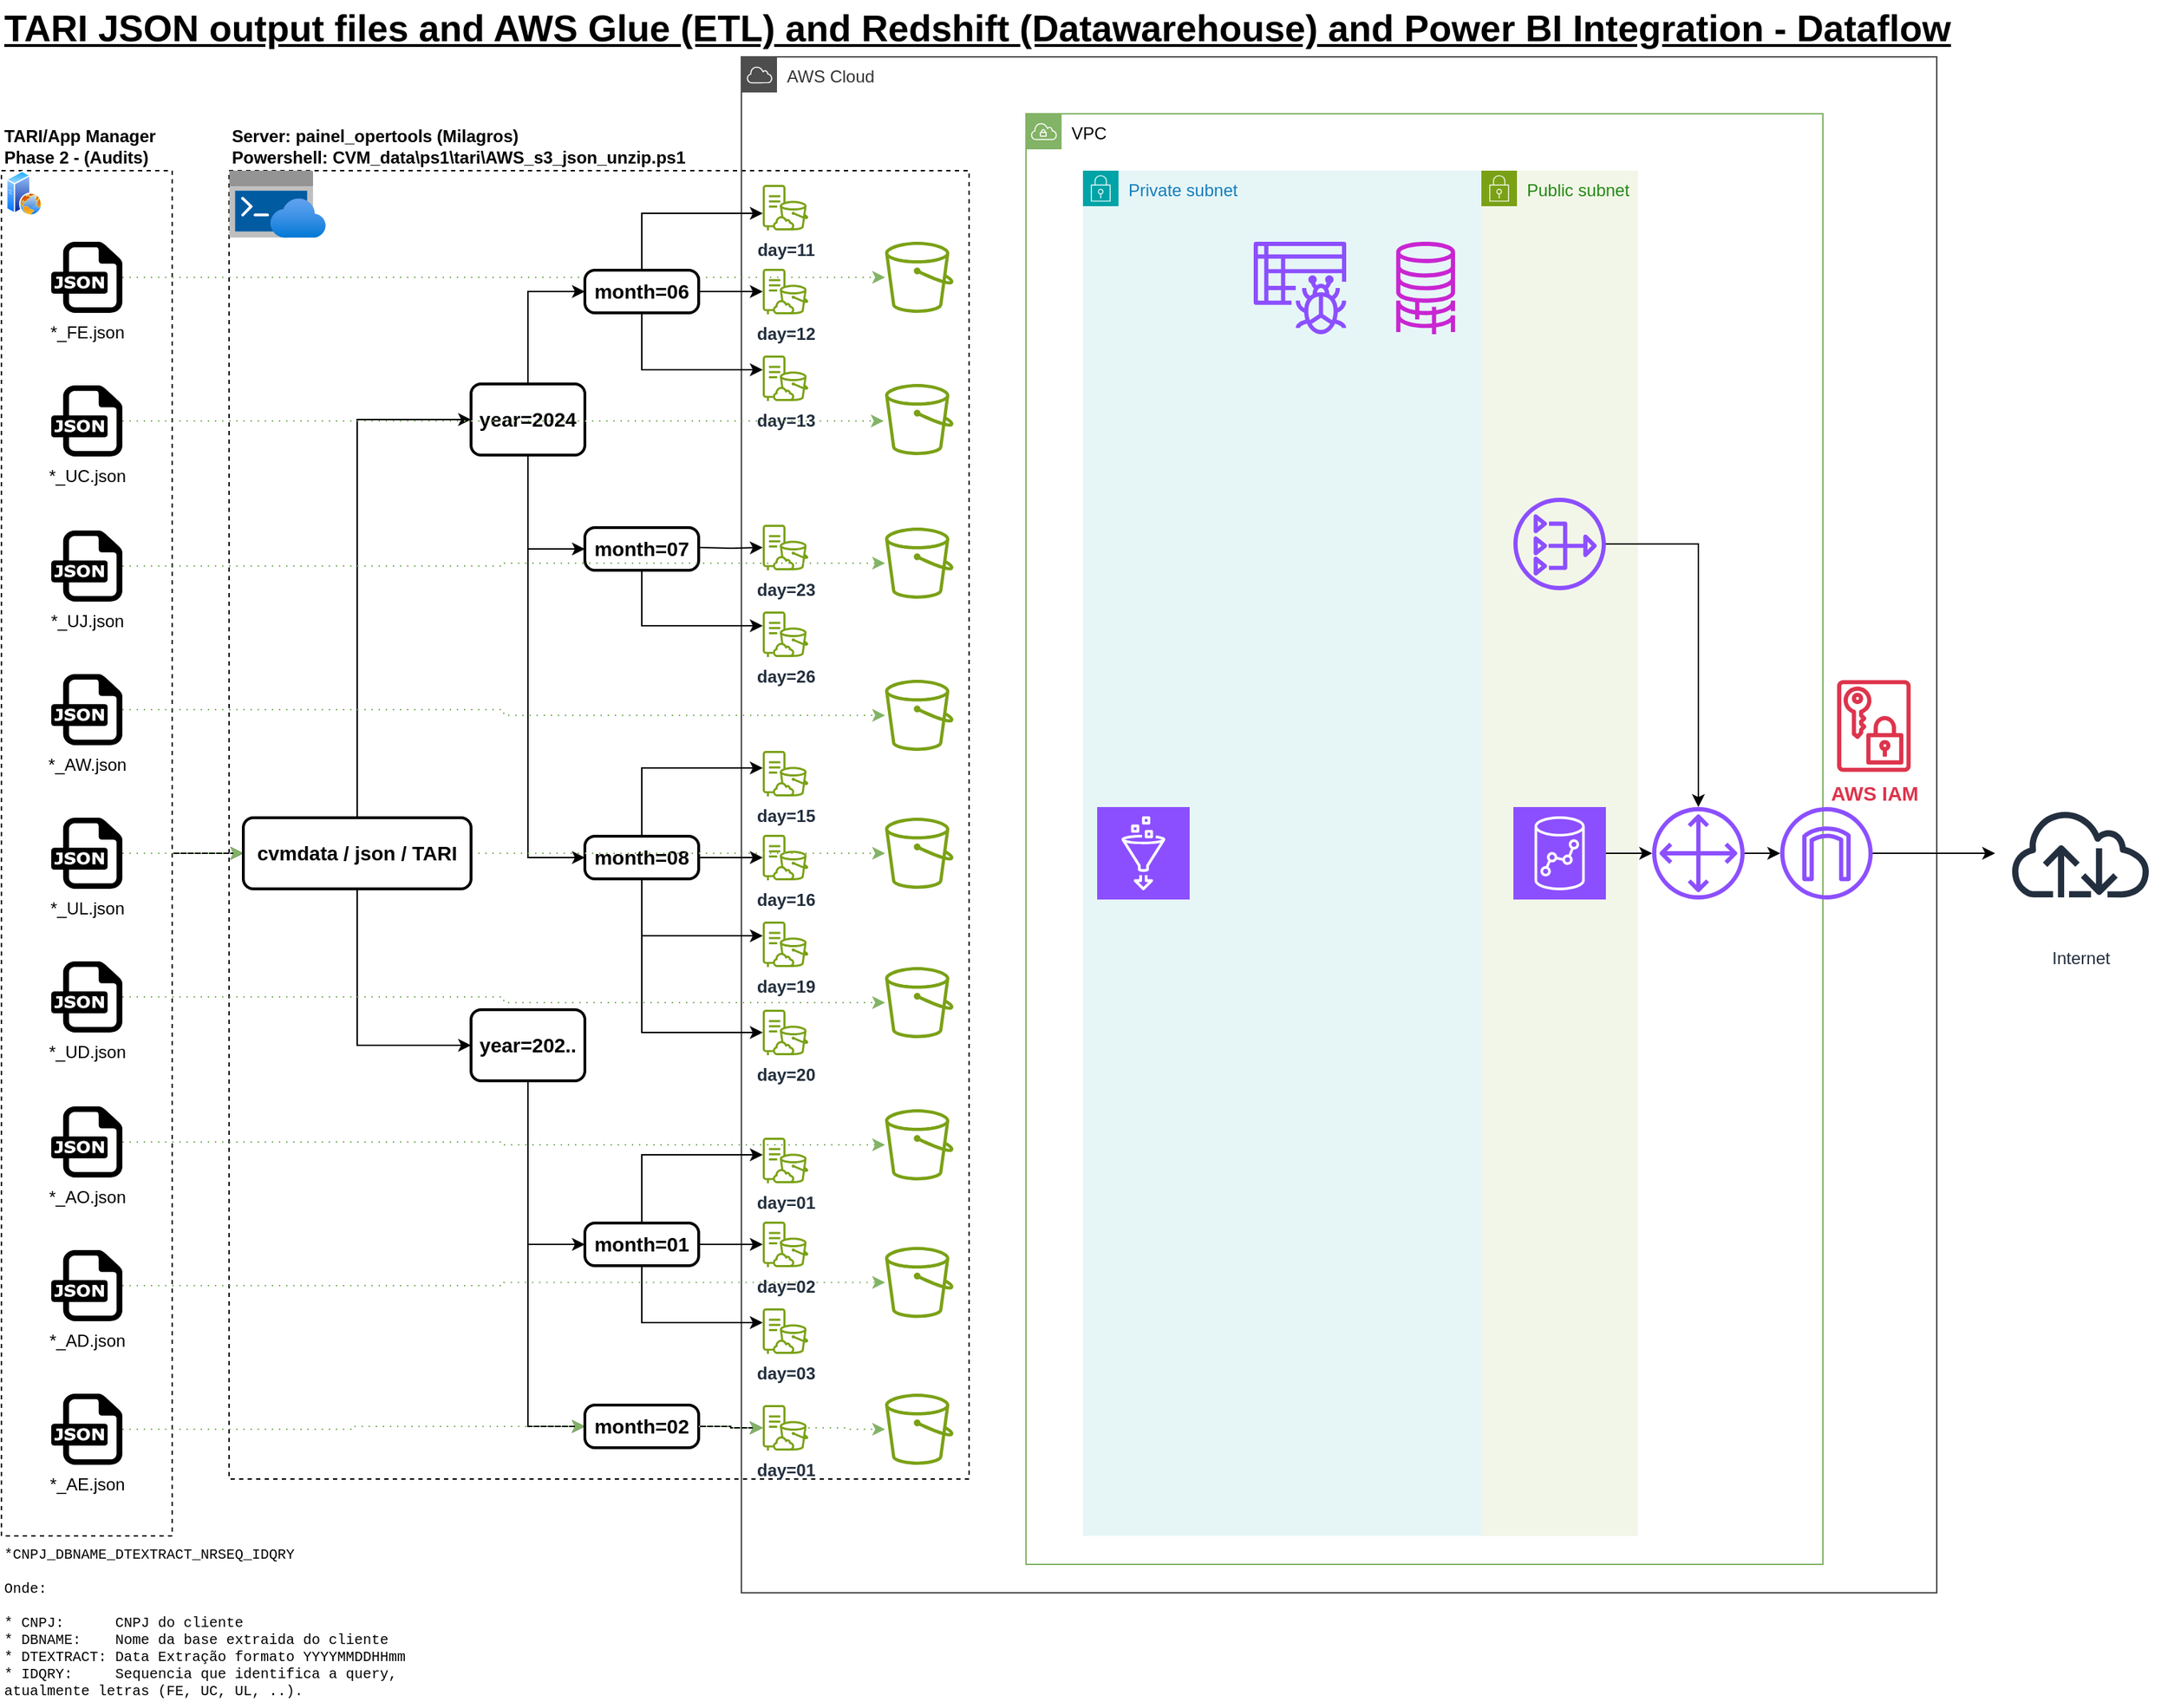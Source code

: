 <mxfile version="24.7.7">
  <diagram name="Página-1" id="c6UU8xq08x8CxFMYKwdJ">
    <mxGraphModel dx="755" dy="411" grid="1" gridSize="10" guides="1" tooltips="1" connect="1" arrows="1" fold="1" page="1" pageScale="0.75" pageWidth="827" pageHeight="1169" background="none" math="0" shadow="0">
      <root>
        <mxCell id="0" />
        <mxCell id="CtPyU6aLkwgzy3mVIZhx-16" value="powershell" parent="0" />
        <mxCell id="CtPyU6aLkwgzy3mVIZhx-18" value="&lt;b&gt;Server:&amp;nbsp;painel_opertools (Milagros)&lt;/b&gt;&lt;div&gt;&lt;b&gt;Powershell:&amp;nbsp;CVM_data\ps1\tari\AWS_s3_json_unzip.ps1&lt;/b&gt;&lt;/div&gt;" style="whiteSpace=wrap;html=1;dashed=1;labelPosition=center;verticalLabelPosition=top;align=left;verticalAlign=bottom;" vertex="1" parent="CtPyU6aLkwgzy3mVIZhx-16">
          <mxGeometry x="200" y="120" width="520" height="920" as="geometry" />
        </mxCell>
        <mxCell id="CtPyU6aLkwgzy3mVIZhx-17" value="" style="image;aspect=fixed;html=1;points=[];align=center;fontSize=12;image=img/lib/azure2/other/Azure_Cloud_Shell.svg;" vertex="1" parent="CtPyU6aLkwgzy3mVIZhx-16">
          <mxGeometry x="200" y="120" width="68" height="47.2" as="geometry" />
        </mxCell>
        <mxCell id="CtPyU6aLkwgzy3mVIZhx-19" value="tari" parent="0" />
        <mxCell id="CtPyU6aLkwgzy3mVIZhx-22" value="" style="group;align=left;" vertex="1" connectable="0" parent="CtPyU6aLkwgzy3mVIZhx-19">
          <mxGeometry x="40" y="120" width="120" height="960" as="geometry" />
        </mxCell>
        <mxCell id="CtPyU6aLkwgzy3mVIZhx-20" value="&lt;b&gt;TARI/App Manager &lt;span style=&quot;background-color: initial;&quot;&gt;Phase 2 - (Audits)&lt;/span&gt;&lt;/b&gt;" style="whiteSpace=wrap;html=1;dashed=1;labelPosition=center;verticalLabelPosition=top;align=left;verticalAlign=bottom;" vertex="1" parent="CtPyU6aLkwgzy3mVIZhx-22">
          <mxGeometry width="120" height="960" as="geometry" />
        </mxCell>
        <mxCell id="CtPyU6aLkwgzy3mVIZhx-21" value="" style="image;perimeter=ellipsePerimeter;html=1;align=center;shadow=0;dashed=0;spacingTop=3;image=img/lib/active_directory/web_server.svg;" vertex="1" parent="CtPyU6aLkwgzy3mVIZhx-22">
          <mxGeometry width="32" height="31.67" as="geometry" />
        </mxCell>
        <mxCell id="CtPyU6aLkwgzy3mVIZhx-23" value="*&lt;span style=&quot;background-color: initial;&quot;&gt;_FE.json&lt;/span&gt;" style="dashed=0;outlineConnect=0;html=1;align=center;labelPosition=center;verticalLabelPosition=bottom;verticalAlign=top;shape=mxgraph.weblogos.json" vertex="1" parent="CtPyU6aLkwgzy3mVIZhx-22">
          <mxGeometry x="35" y="50.001" width="50" height="50" as="geometry" />
        </mxCell>
        <mxCell id="CtPyU6aLkwgzy3mVIZhx-24" value="*_UC.json" style="dashed=0;outlineConnect=0;html=1;align=center;labelPosition=center;verticalLabelPosition=bottom;verticalAlign=top;shape=mxgraph.weblogos.json" vertex="1" parent="CtPyU6aLkwgzy3mVIZhx-22">
          <mxGeometry x="35" y="151" width="50" height="50" as="geometry" />
        </mxCell>
        <mxCell id="CtPyU6aLkwgzy3mVIZhx-25" value="*_UJ.json" style="dashed=0;outlineConnect=0;html=1;align=center;labelPosition=center;verticalLabelPosition=bottom;verticalAlign=top;shape=mxgraph.weblogos.json" vertex="1" parent="CtPyU6aLkwgzy3mVIZhx-22">
          <mxGeometry x="35" y="253" width="50" height="50" as="geometry" />
        </mxCell>
        <mxCell id="CtPyU6aLkwgzy3mVIZhx-26" value="*_AW.json" style="dashed=0;outlineConnect=0;html=1;align=center;labelPosition=center;verticalLabelPosition=bottom;verticalAlign=top;shape=mxgraph.weblogos.json" vertex="1" parent="CtPyU6aLkwgzy3mVIZhx-22">
          <mxGeometry x="35" y="354" width="50" height="50" as="geometry" />
        </mxCell>
        <mxCell id="CtPyU6aLkwgzy3mVIZhx-27" value="*_UL.json" style="dashed=0;outlineConnect=0;html=1;align=center;labelPosition=center;verticalLabelPosition=bottom;verticalAlign=top;shape=mxgraph.weblogos.json" vertex="1" parent="CtPyU6aLkwgzy3mVIZhx-22">
          <mxGeometry x="35" y="455" width="50" height="50" as="geometry" />
        </mxCell>
        <mxCell id="CtPyU6aLkwgzy3mVIZhx-28" value="*_AE.json" style="dashed=0;outlineConnect=0;html=1;align=center;labelPosition=center;verticalLabelPosition=bottom;verticalAlign=top;shape=mxgraph.weblogos.json" vertex="1" parent="CtPyU6aLkwgzy3mVIZhx-22">
          <mxGeometry x="35" y="860.001" width="50" height="50" as="geometry" />
        </mxCell>
        <mxCell id="CtPyU6aLkwgzy3mVIZhx-29" value="*_AD.json" style="dashed=0;outlineConnect=0;html=1;align=center;labelPosition=center;verticalLabelPosition=bottom;verticalAlign=top;shape=mxgraph.weblogos.json" vertex="1" parent="CtPyU6aLkwgzy3mVIZhx-22">
          <mxGeometry x="35" y="759" width="50" height="50" as="geometry" />
        </mxCell>
        <mxCell id="CtPyU6aLkwgzy3mVIZhx-30" value="*_AO.json" style="dashed=0;outlineConnect=0;html=1;align=center;labelPosition=center;verticalLabelPosition=bottom;verticalAlign=top;shape=mxgraph.weblogos.json" vertex="1" parent="CtPyU6aLkwgzy3mVIZhx-22">
          <mxGeometry x="35" y="658" width="50" height="50" as="geometry" />
        </mxCell>
        <mxCell id="CtPyU6aLkwgzy3mVIZhx-31" value="*_UD.json" style="dashed=0;outlineConnect=0;html=1;align=center;labelPosition=center;verticalLabelPosition=bottom;verticalAlign=top;shape=mxgraph.weblogos.json" vertex="1" parent="CtPyU6aLkwgzy3mVIZhx-22">
          <mxGeometry x="35" y="556" width="50" height="50" as="geometry" />
        </mxCell>
        <mxCell id="CtPyU6aLkwgzy3mVIZhx-35" value="*CNPJ_DBNAME_DTEXTRACT_NRSEQ_IDQRY&#xa;&#xa;Onde:&#xa;&#xa;* CNPJ:      CNPJ do cliente&#xa;* DBNAME:    Nome da base extraida do cliente&#xa;* DTEXTRACT: Data Extração formato YYYYMMDDHHmm&#xa;* IDQRY:     Sequencia que identifica a query, &#xa;atualmente letras (FE, UC, UL, ..)." style="fillColor=none;strokeColor=none;align=left;fontSize=10;fontFamily=Courier New;" vertex="1" parent="CtPyU6aLkwgzy3mVIZhx-19">
          <mxGeometry x="40" y="1080" width="350" height="120" as="geometry" />
        </mxCell>
        <mxCell id="CtPyU6aLkwgzy3mVIZhx-6" value="cloud" parent="0" />
        <mxCell id="CtPyU6aLkwgzy3mVIZhx-8" value="AWS Cloud" style="sketch=0;outlineConnect=0;gradientColor=none;html=1;whiteSpace=wrap;fontSize=12;fontStyle=0;shape=mxgraph.aws4.group;grIcon=mxgraph.aws4.group_aws_cloud;strokeColor=#4D4D4D;fillColor=none;verticalAlign=top;align=left;spacingLeft=30;fontColor=#333333;dashed=0;" vertex="1" parent="CtPyU6aLkwgzy3mVIZhx-6">
          <mxGeometry x="560" y="40" width="840" height="1080" as="geometry" />
        </mxCell>
        <mxCell id="CtPyU6aLkwgzy3mVIZhx-77" style="edgeStyle=orthogonalEdgeStyle;rounded=0;orthogonalLoop=1;jettySize=auto;html=1;entryX=0;entryY=0.5;entryDx=0;entryDy=0;" edge="1" parent="CtPyU6aLkwgzy3mVIZhx-6" source="CtPyU6aLkwgzy3mVIZhx-51" target="CtPyU6aLkwgzy3mVIZhx-56">
          <mxGeometry relative="1" as="geometry" />
        </mxCell>
        <mxCell id="CtPyU6aLkwgzy3mVIZhx-79" style="edgeStyle=orthogonalEdgeStyle;rounded=0;orthogonalLoop=1;jettySize=auto;html=1;entryX=0;entryY=0.5;entryDx=0;entryDy=0;" edge="1" parent="CtPyU6aLkwgzy3mVIZhx-6" source="CtPyU6aLkwgzy3mVIZhx-51" target="CtPyU6aLkwgzy3mVIZhx-62">
          <mxGeometry relative="1" as="geometry" />
        </mxCell>
        <mxCell id="CtPyU6aLkwgzy3mVIZhx-52" value="" style="sketch=0;outlineConnect=0;fontColor=#232F3E;gradientColor=none;fillColor=#7AA116;strokeColor=none;dashed=0;verticalLabelPosition=bottom;verticalAlign=top;align=center;html=1;fontSize=12;fontStyle=0;pointerEvents=1;shape=mxgraph.aws4.bucket;" vertex="1" parent="CtPyU6aLkwgzy3mVIZhx-6">
          <mxGeometry x="660" y="170" width="50" height="50" as="geometry" />
        </mxCell>
        <mxCell id="CtPyU6aLkwgzy3mVIZhx-53" style="edgeStyle=orthogonalEdgeStyle;rounded=0;orthogonalLoop=1;jettySize=auto;html=1;dashed=1;dashPattern=1 4;fillColor=#d5e8d4;strokeColor=#82b366;" edge="1" parent="CtPyU6aLkwgzy3mVIZhx-6" source="CtPyU6aLkwgzy3mVIZhx-23" target="CtPyU6aLkwgzy3mVIZhx-52">
          <mxGeometry relative="1" as="geometry" />
        </mxCell>
        <mxCell id="CtPyU6aLkwgzy3mVIZhx-74" style="edgeStyle=orthogonalEdgeStyle;rounded=0;orthogonalLoop=1;jettySize=auto;html=1;entryX=0;entryY=0.5;entryDx=0;entryDy=0;" edge="1" parent="CtPyU6aLkwgzy3mVIZhx-6" source="CtPyU6aLkwgzy3mVIZhx-56" target="CtPyU6aLkwgzy3mVIZhx-67">
          <mxGeometry relative="1" as="geometry" />
        </mxCell>
        <mxCell id="CtPyU6aLkwgzy3mVIZhx-75" style="edgeStyle=orthogonalEdgeStyle;rounded=0;orthogonalLoop=1;jettySize=auto;html=1;entryX=0;entryY=0.5;entryDx=0;entryDy=0;" edge="1" parent="CtPyU6aLkwgzy3mVIZhx-6" source="CtPyU6aLkwgzy3mVIZhx-56" target="CtPyU6aLkwgzy3mVIZhx-64">
          <mxGeometry relative="1" as="geometry" />
        </mxCell>
        <mxCell id="CtPyU6aLkwgzy3mVIZhx-109" style="edgeStyle=orthogonalEdgeStyle;rounded=0;orthogonalLoop=1;jettySize=auto;html=1;entryX=0;entryY=0.5;entryDx=0;entryDy=0;" edge="1" parent="CtPyU6aLkwgzy3mVIZhx-6" source="CtPyU6aLkwgzy3mVIZhx-56" target="CtPyU6aLkwgzy3mVIZhx-105">
          <mxGeometry relative="1" as="geometry" />
        </mxCell>
        <mxCell id="CtPyU6aLkwgzy3mVIZhx-56" value="&lt;font size=&quot;1&quot; style=&quot;&quot;&gt;&lt;b style=&quot;font-size: 14px;&quot;&gt;year=2024&lt;/b&gt;&lt;/font&gt;" style="rounded=1;whiteSpace=wrap;html=1;absoluteArcSize=1;arcSize=14;strokeWidth=2;" vertex="1" parent="CtPyU6aLkwgzy3mVIZhx-6">
          <mxGeometry x="370" y="270" width="80" height="50" as="geometry" />
        </mxCell>
        <mxCell id="CtPyU6aLkwgzy3mVIZhx-136" style="edgeStyle=orthogonalEdgeStyle;rounded=0;orthogonalLoop=1;jettySize=auto;html=1;entryX=0;entryY=0.5;entryDx=0;entryDy=0;" edge="1" parent="CtPyU6aLkwgzy3mVIZhx-6" source="CtPyU6aLkwgzy3mVIZhx-62" target="CtPyU6aLkwgzy3mVIZhx-132">
          <mxGeometry relative="1" as="geometry" />
        </mxCell>
        <mxCell id="CtPyU6aLkwgzy3mVIZhx-137" style="edgeStyle=orthogonalEdgeStyle;rounded=0;orthogonalLoop=1;jettySize=auto;html=1;entryX=0;entryY=0.5;entryDx=0;entryDy=0;" edge="1" parent="CtPyU6aLkwgzy3mVIZhx-6" source="CtPyU6aLkwgzy3mVIZhx-62" target="CtPyU6aLkwgzy3mVIZhx-128">
          <mxGeometry relative="1" as="geometry" />
        </mxCell>
        <mxCell id="CtPyU6aLkwgzy3mVIZhx-62" value="&lt;font size=&quot;1&quot; style=&quot;&quot;&gt;&lt;b style=&quot;font-size: 14px;&quot;&gt;year=202..&lt;/b&gt;&lt;/font&gt;" style="rounded=1;whiteSpace=wrap;html=1;absoluteArcSize=1;arcSize=14;strokeWidth=2;" vertex="1" parent="CtPyU6aLkwgzy3mVIZhx-6">
          <mxGeometry x="370" y="710" width="80" height="50" as="geometry" />
        </mxCell>
        <mxCell id="CtPyU6aLkwgzy3mVIZhx-64" value="&lt;font size=&quot;1&quot; style=&quot;&quot;&gt;&lt;b style=&quot;font-size: 14px;&quot;&gt;month=07&lt;/b&gt;&lt;/font&gt;" style="rounded=1;whiteSpace=wrap;html=1;absoluteArcSize=1;arcSize=14;strokeWidth=2;" vertex="1" parent="CtPyU6aLkwgzy3mVIZhx-6">
          <mxGeometry x="450" y="371" width="80" height="30" as="geometry" />
        </mxCell>
        <mxCell id="CtPyU6aLkwgzy3mVIZhx-65" value="&lt;b&gt;day=11&lt;/b&gt;" style="sketch=0;outlineConnect=0;fontColor=#232F3E;gradientColor=none;fillColor=#7AA116;strokeColor=none;dashed=0;verticalLabelPosition=bottom;verticalAlign=top;align=center;html=1;fontSize=12;fontStyle=0;aspect=fixed;pointerEvents=1;shape=mxgraph.aws4.s3_on_outposts;" vertex="1" parent="CtPyU6aLkwgzy3mVIZhx-6">
          <mxGeometry x="575" y="130" width="32" height="32" as="geometry" />
        </mxCell>
        <mxCell id="CtPyU6aLkwgzy3mVIZhx-69" style="edgeStyle=orthogonalEdgeStyle;rounded=0;orthogonalLoop=1;jettySize=auto;html=1;" edge="1" parent="CtPyU6aLkwgzy3mVIZhx-6" source="CtPyU6aLkwgzy3mVIZhx-67" target="CtPyU6aLkwgzy3mVIZhx-65">
          <mxGeometry relative="1" as="geometry">
            <Array as="points">
              <mxPoint x="490" y="150" />
            </Array>
          </mxGeometry>
        </mxCell>
        <mxCell id="CtPyU6aLkwgzy3mVIZhx-70" style="edgeStyle=orthogonalEdgeStyle;rounded=0;orthogonalLoop=1;jettySize=auto;html=1;" edge="1" parent="CtPyU6aLkwgzy3mVIZhx-6" source="CtPyU6aLkwgzy3mVIZhx-67" target="CtPyU6aLkwgzy3mVIZhx-68">
          <mxGeometry relative="1" as="geometry" />
        </mxCell>
        <mxCell id="CtPyU6aLkwgzy3mVIZhx-72" style="edgeStyle=orthogonalEdgeStyle;rounded=0;orthogonalLoop=1;jettySize=auto;html=1;" edge="1" parent="CtPyU6aLkwgzy3mVIZhx-6" source="CtPyU6aLkwgzy3mVIZhx-67" target="CtPyU6aLkwgzy3mVIZhx-71">
          <mxGeometry relative="1" as="geometry">
            <Array as="points">
              <mxPoint x="490" y="260" />
            </Array>
          </mxGeometry>
        </mxCell>
        <mxCell id="CtPyU6aLkwgzy3mVIZhx-67" value="&lt;font size=&quot;1&quot; style=&quot;&quot;&gt;&lt;b style=&quot;font-size: 14px;&quot;&gt;month=06&lt;/b&gt;&lt;/font&gt;" style="rounded=1;whiteSpace=wrap;html=1;absoluteArcSize=1;arcSize=14;strokeWidth=2;" vertex="1" parent="CtPyU6aLkwgzy3mVIZhx-6">
          <mxGeometry x="450" y="190" width="80" height="30" as="geometry" />
        </mxCell>
        <mxCell id="CtPyU6aLkwgzy3mVIZhx-68" value="&lt;b&gt;day=12&lt;/b&gt;" style="sketch=0;outlineConnect=0;fontColor=#232F3E;gradientColor=none;fillColor=#7AA116;strokeColor=none;dashed=0;verticalLabelPosition=bottom;verticalAlign=top;align=center;html=1;fontSize=12;fontStyle=0;aspect=fixed;pointerEvents=1;shape=mxgraph.aws4.s3_on_outposts;" vertex="1" parent="CtPyU6aLkwgzy3mVIZhx-6">
          <mxGeometry x="575" y="189" width="32" height="32" as="geometry" />
        </mxCell>
        <mxCell id="CtPyU6aLkwgzy3mVIZhx-71" value="&lt;b&gt;day=13&lt;/b&gt;" style="sketch=0;outlineConnect=0;fontColor=#232F3E;gradientColor=none;fillColor=#7AA116;strokeColor=none;dashed=0;verticalLabelPosition=bottom;verticalAlign=top;align=center;html=1;fontSize=12;fontStyle=0;aspect=fixed;pointerEvents=1;shape=mxgraph.aws4.s3_on_outposts;" vertex="1" parent="CtPyU6aLkwgzy3mVIZhx-6">
          <mxGeometry x="575" y="250" width="32" height="32" as="geometry" />
        </mxCell>
        <mxCell id="CtPyU6aLkwgzy3mVIZhx-80" style="edgeStyle=orthogonalEdgeStyle;rounded=0;orthogonalLoop=1;jettySize=auto;html=1;" edge="1" target="CtPyU6aLkwgzy3mVIZhx-84" parent="CtPyU6aLkwgzy3mVIZhx-6">
          <mxGeometry relative="1" as="geometry">
            <mxPoint x="530" y="385" as="sourcePoint" />
          </mxGeometry>
        </mxCell>
        <mxCell id="CtPyU6aLkwgzy3mVIZhx-82" style="edgeStyle=orthogonalEdgeStyle;rounded=0;orthogonalLoop=1;jettySize=auto;html=1;" edge="1" target="CtPyU6aLkwgzy3mVIZhx-83" parent="CtPyU6aLkwgzy3mVIZhx-6">
          <mxGeometry relative="1" as="geometry">
            <mxPoint x="490" y="400" as="sourcePoint" />
            <Array as="points">
              <mxPoint x="490" y="440" />
            </Array>
          </mxGeometry>
        </mxCell>
        <mxCell id="CtPyU6aLkwgzy3mVIZhx-83" value="&lt;b&gt;day=26&lt;/b&gt;" style="sketch=0;outlineConnect=0;fontColor=#232F3E;gradientColor=none;fillColor=#7AA116;strokeColor=none;dashed=0;verticalLabelPosition=bottom;verticalAlign=top;align=center;html=1;fontSize=12;fontStyle=0;aspect=fixed;pointerEvents=1;shape=mxgraph.aws4.s3_on_outposts;" vertex="1" parent="CtPyU6aLkwgzy3mVIZhx-6">
          <mxGeometry x="575" y="430" width="32" height="32" as="geometry" />
        </mxCell>
        <mxCell id="CtPyU6aLkwgzy3mVIZhx-84" value="&lt;b&gt;day=23&lt;/b&gt;" style="sketch=0;outlineConnect=0;fontColor=#232F3E;gradientColor=none;fillColor=#7AA116;strokeColor=none;dashed=0;verticalLabelPosition=bottom;verticalAlign=top;align=center;html=1;fontSize=12;fontStyle=0;aspect=fixed;pointerEvents=1;shape=mxgraph.aws4.s3_on_outposts;" vertex="1" parent="CtPyU6aLkwgzy3mVIZhx-6">
          <mxGeometry x="575" y="369" width="32" height="32" as="geometry" />
        </mxCell>
        <mxCell id="CtPyU6aLkwgzy3mVIZhx-90" style="edgeStyle=orthogonalEdgeStyle;rounded=0;orthogonalLoop=1;jettySize=auto;html=1;dashed=1;dashPattern=1 4;fillColor=#d5e8d4;strokeColor=#82b366;" edge="1" parent="CtPyU6aLkwgzy3mVIZhx-6" source="CtPyU6aLkwgzy3mVIZhx-24">
          <mxGeometry relative="1" as="geometry">
            <mxPoint x="660.004" y="296" as="targetPoint" />
          </mxGeometry>
        </mxCell>
        <mxCell id="CtPyU6aLkwgzy3mVIZhx-96" value="" style="sketch=0;outlineConnect=0;fontColor=#232F3E;gradientColor=none;fillColor=#7AA116;strokeColor=none;dashed=0;verticalLabelPosition=bottom;verticalAlign=top;align=center;html=1;fontSize=12;fontStyle=0;pointerEvents=1;shape=mxgraph.aws4.bucket;" vertex="1" parent="CtPyU6aLkwgzy3mVIZhx-6">
          <mxGeometry x="660" y="270" width="50" height="50" as="geometry" />
        </mxCell>
        <mxCell id="CtPyU6aLkwgzy3mVIZhx-97" value="" style="sketch=0;outlineConnect=0;fontColor=#232F3E;gradientColor=none;fillColor=#7AA116;strokeColor=none;dashed=0;verticalLabelPosition=bottom;verticalAlign=top;align=center;html=1;fontSize=12;fontStyle=0;pointerEvents=1;shape=mxgraph.aws4.bucket;" vertex="1" parent="CtPyU6aLkwgzy3mVIZhx-6">
          <mxGeometry x="660" y="371" width="50" height="50" as="geometry" />
        </mxCell>
        <mxCell id="CtPyU6aLkwgzy3mVIZhx-98" style="edgeStyle=orthogonalEdgeStyle;rounded=0;orthogonalLoop=1;jettySize=auto;html=1;dashed=1;dashPattern=1 4;fillColor=#d5e8d4;strokeColor=#82b366;" edge="1" parent="CtPyU6aLkwgzy3mVIZhx-6" source="CtPyU6aLkwgzy3mVIZhx-25" target="CtPyU6aLkwgzy3mVIZhx-97">
          <mxGeometry relative="1" as="geometry" />
        </mxCell>
        <mxCell id="CtPyU6aLkwgzy3mVIZhx-99" value="" style="sketch=0;outlineConnect=0;fontColor=#232F3E;gradientColor=none;fillColor=#7AA116;strokeColor=none;dashed=0;verticalLabelPosition=bottom;verticalAlign=top;align=center;html=1;fontSize=12;fontStyle=0;pointerEvents=1;shape=mxgraph.aws4.bucket;" vertex="1" parent="CtPyU6aLkwgzy3mVIZhx-6">
          <mxGeometry x="660" y="478" width="50" height="50" as="geometry" />
        </mxCell>
        <mxCell id="CtPyU6aLkwgzy3mVIZhx-100" style="edgeStyle=orthogonalEdgeStyle;rounded=0;orthogonalLoop=1;jettySize=auto;html=1;dashed=1;dashPattern=1 4;fillColor=#d5e8d4;strokeColor=#82b366;" edge="1" parent="CtPyU6aLkwgzy3mVIZhx-6" source="CtPyU6aLkwgzy3mVIZhx-26" target="CtPyU6aLkwgzy3mVIZhx-99">
          <mxGeometry relative="1" as="geometry" />
        </mxCell>
        <mxCell id="CtPyU6aLkwgzy3mVIZhx-102" style="edgeStyle=orthogonalEdgeStyle;rounded=0;orthogonalLoop=1;jettySize=auto;html=1;exitX=0.5;exitY=0;exitDx=0;exitDy=0;" edge="1" source="CtPyU6aLkwgzy3mVIZhx-105" target="CtPyU6aLkwgzy3mVIZhx-106" parent="CtPyU6aLkwgzy3mVIZhx-6">
          <mxGeometry relative="1" as="geometry">
            <mxPoint x="450" y="508" as="sourcePoint" />
            <Array as="points">
              <mxPoint x="490" y="540" />
            </Array>
          </mxGeometry>
        </mxCell>
        <mxCell id="CtPyU6aLkwgzy3mVIZhx-103" style="edgeStyle=orthogonalEdgeStyle;rounded=0;orthogonalLoop=1;jettySize=auto;html=1;" edge="1" source="CtPyU6aLkwgzy3mVIZhx-105" target="CtPyU6aLkwgzy3mVIZhx-107" parent="CtPyU6aLkwgzy3mVIZhx-6">
          <mxGeometry relative="1" as="geometry" />
        </mxCell>
        <mxCell id="CtPyU6aLkwgzy3mVIZhx-104" style="edgeStyle=orthogonalEdgeStyle;rounded=0;orthogonalLoop=1;jettySize=auto;html=1;" edge="1" source="CtPyU6aLkwgzy3mVIZhx-105" target="CtPyU6aLkwgzy3mVIZhx-108" parent="CtPyU6aLkwgzy3mVIZhx-6">
          <mxGeometry relative="1" as="geometry">
            <Array as="points">
              <mxPoint x="490" y="658" />
            </Array>
          </mxGeometry>
        </mxCell>
        <mxCell id="CtPyU6aLkwgzy3mVIZhx-113" style="edgeStyle=orthogonalEdgeStyle;rounded=0;orthogonalLoop=1;jettySize=auto;html=1;" edge="1" parent="CtPyU6aLkwgzy3mVIZhx-6" source="CtPyU6aLkwgzy3mVIZhx-105" target="CtPyU6aLkwgzy3mVIZhx-110">
          <mxGeometry relative="1" as="geometry">
            <Array as="points">
              <mxPoint x="490" y="726" />
            </Array>
          </mxGeometry>
        </mxCell>
        <mxCell id="CtPyU6aLkwgzy3mVIZhx-105" value="&lt;font size=&quot;1&quot; style=&quot;&quot;&gt;&lt;b style=&quot;font-size: 14px;&quot;&gt;month=08&lt;/b&gt;&lt;/font&gt;" style="rounded=1;whiteSpace=wrap;html=1;absoluteArcSize=1;arcSize=14;strokeWidth=2;" vertex="1" parent="CtPyU6aLkwgzy3mVIZhx-6">
          <mxGeometry x="450" y="588" width="80" height="30" as="geometry" />
        </mxCell>
        <mxCell id="CtPyU6aLkwgzy3mVIZhx-106" value="&lt;b&gt;day=15&lt;/b&gt;" style="sketch=0;outlineConnect=0;fontColor=#232F3E;gradientColor=none;fillColor=#7AA116;strokeColor=none;dashed=0;verticalLabelPosition=bottom;verticalAlign=top;align=center;html=1;fontSize=12;fontStyle=0;aspect=fixed;pointerEvents=1;shape=mxgraph.aws4.s3_on_outposts;" vertex="1" parent="CtPyU6aLkwgzy3mVIZhx-6">
          <mxGeometry x="575" y="528" width="32" height="32" as="geometry" />
        </mxCell>
        <mxCell id="CtPyU6aLkwgzy3mVIZhx-107" value="&lt;b&gt;day=16&lt;/b&gt;" style="sketch=0;outlineConnect=0;fontColor=#232F3E;gradientColor=none;fillColor=#7AA116;strokeColor=none;dashed=0;verticalLabelPosition=bottom;verticalAlign=top;align=center;html=1;fontSize=12;fontStyle=0;aspect=fixed;pointerEvents=1;shape=mxgraph.aws4.s3_on_outposts;" vertex="1" parent="CtPyU6aLkwgzy3mVIZhx-6">
          <mxGeometry x="575" y="587" width="32" height="32" as="geometry" />
        </mxCell>
        <mxCell id="CtPyU6aLkwgzy3mVIZhx-108" value="&lt;b&gt;day=19&lt;/b&gt;" style="sketch=0;outlineConnect=0;fontColor=#232F3E;gradientColor=none;fillColor=#7AA116;strokeColor=none;dashed=0;verticalLabelPosition=bottom;verticalAlign=top;align=center;html=1;fontSize=12;fontStyle=0;aspect=fixed;pointerEvents=1;shape=mxgraph.aws4.s3_on_outposts;" vertex="1" parent="CtPyU6aLkwgzy3mVIZhx-6">
          <mxGeometry x="575" y="648" width="32" height="32" as="geometry" />
        </mxCell>
        <mxCell id="CtPyU6aLkwgzy3mVIZhx-110" value="&lt;b&gt;day=20&lt;/b&gt;" style="sketch=0;outlineConnect=0;fontColor=#232F3E;gradientColor=none;fillColor=#7AA116;strokeColor=none;dashed=0;verticalLabelPosition=bottom;verticalAlign=top;align=center;html=1;fontSize=12;fontStyle=0;aspect=fixed;pointerEvents=1;shape=mxgraph.aws4.s3_on_outposts;" vertex="1" parent="CtPyU6aLkwgzy3mVIZhx-6">
          <mxGeometry x="575" y="710" width="32" height="32" as="geometry" />
        </mxCell>
        <mxCell id="CtPyU6aLkwgzy3mVIZhx-114" value="" style="sketch=0;outlineConnect=0;fontColor=#232F3E;gradientColor=none;fillColor=#7AA116;strokeColor=none;dashed=0;verticalLabelPosition=bottom;verticalAlign=top;align=center;html=1;fontSize=12;fontStyle=0;pointerEvents=1;shape=mxgraph.aws4.bucket;" vertex="1" parent="CtPyU6aLkwgzy3mVIZhx-6">
          <mxGeometry x="660" y="575" width="50" height="50" as="geometry" />
        </mxCell>
        <mxCell id="CtPyU6aLkwgzy3mVIZhx-115" value="" style="sketch=0;outlineConnect=0;fontColor=#232F3E;gradientColor=none;fillColor=#7AA116;strokeColor=none;dashed=0;verticalLabelPosition=bottom;verticalAlign=top;align=center;html=1;fontSize=12;fontStyle=0;pointerEvents=1;shape=mxgraph.aws4.bucket;" vertex="1" parent="CtPyU6aLkwgzy3mVIZhx-6">
          <mxGeometry x="660" y="980" width="50" height="50" as="geometry" />
        </mxCell>
        <mxCell id="CtPyU6aLkwgzy3mVIZhx-116" value="" style="sketch=0;outlineConnect=0;fontColor=#232F3E;gradientColor=none;fillColor=#7AA116;strokeColor=none;dashed=0;verticalLabelPosition=bottom;verticalAlign=top;align=center;html=1;fontSize=12;fontStyle=0;pointerEvents=1;shape=mxgraph.aws4.bucket;" vertex="1" parent="CtPyU6aLkwgzy3mVIZhx-6">
          <mxGeometry x="660" y="876.75" width="50" height="50" as="geometry" />
        </mxCell>
        <mxCell id="CtPyU6aLkwgzy3mVIZhx-117" value="" style="sketch=0;outlineConnect=0;fontColor=#232F3E;gradientColor=none;fillColor=#7AA116;strokeColor=none;dashed=0;verticalLabelPosition=bottom;verticalAlign=top;align=center;html=1;fontSize=12;fontStyle=0;pointerEvents=1;shape=mxgraph.aws4.bucket;" vertex="1" parent="CtPyU6aLkwgzy3mVIZhx-6">
          <mxGeometry x="660" y="780" width="50" height="50" as="geometry" />
        </mxCell>
        <mxCell id="CtPyU6aLkwgzy3mVIZhx-118" value="" style="sketch=0;outlineConnect=0;fontColor=#232F3E;gradientColor=none;fillColor=#7AA116;strokeColor=none;dashed=0;verticalLabelPosition=bottom;verticalAlign=top;align=center;html=1;fontSize=12;fontStyle=0;pointerEvents=1;shape=mxgraph.aws4.bucket;" vertex="1" parent="CtPyU6aLkwgzy3mVIZhx-6">
          <mxGeometry x="660" y="680" width="50" height="50" as="geometry" />
        </mxCell>
        <mxCell id="CtPyU6aLkwgzy3mVIZhx-119" style="edgeStyle=orthogonalEdgeStyle;rounded=0;orthogonalLoop=1;jettySize=auto;html=1;dashed=1;dashPattern=1 4;fillColor=#d5e8d4;strokeColor=#82b366;" edge="1" parent="CtPyU6aLkwgzy3mVIZhx-6" source="CtPyU6aLkwgzy3mVIZhx-51" target="CtPyU6aLkwgzy3mVIZhx-114">
          <mxGeometry relative="1" as="geometry" />
        </mxCell>
        <mxCell id="CtPyU6aLkwgzy3mVIZhx-120" style="edgeStyle=orthogonalEdgeStyle;rounded=0;orthogonalLoop=1;jettySize=auto;html=1;dashed=1;dashPattern=1 4;fillColor=#d5e8d4;strokeColor=#82b366;" edge="1" parent="CtPyU6aLkwgzy3mVIZhx-6" source="CtPyU6aLkwgzy3mVIZhx-31" target="CtPyU6aLkwgzy3mVIZhx-118">
          <mxGeometry relative="1" as="geometry" />
        </mxCell>
        <mxCell id="CtPyU6aLkwgzy3mVIZhx-121" style="edgeStyle=orthogonalEdgeStyle;rounded=0;orthogonalLoop=1;jettySize=auto;html=1;dashed=1;dashPattern=1 4;fillColor=#d5e8d4;strokeColor=#82b366;" edge="1" parent="CtPyU6aLkwgzy3mVIZhx-6" source="CtPyU6aLkwgzy3mVIZhx-30" target="CtPyU6aLkwgzy3mVIZhx-117">
          <mxGeometry relative="1" as="geometry" />
        </mxCell>
        <mxCell id="CtPyU6aLkwgzy3mVIZhx-122" style="edgeStyle=orthogonalEdgeStyle;rounded=0;orthogonalLoop=1;jettySize=auto;html=1;dashed=1;dashPattern=1 4;fillColor=#d5e8d4;strokeColor=#82b366;" edge="1" parent="CtPyU6aLkwgzy3mVIZhx-6" source="CtPyU6aLkwgzy3mVIZhx-29" target="CtPyU6aLkwgzy3mVIZhx-116">
          <mxGeometry relative="1" as="geometry" />
        </mxCell>
        <mxCell id="CtPyU6aLkwgzy3mVIZhx-123" style="edgeStyle=orthogonalEdgeStyle;rounded=0;orthogonalLoop=1;jettySize=auto;html=1;dashed=1;dashPattern=1 4;fillColor=#d5e8d4;strokeColor=#82b366;" edge="1" parent="CtPyU6aLkwgzy3mVIZhx-6" source="CtPyU6aLkwgzy3mVIZhx-135" target="CtPyU6aLkwgzy3mVIZhx-115">
          <mxGeometry relative="1" as="geometry" />
        </mxCell>
        <mxCell id="CtPyU6aLkwgzy3mVIZhx-125" style="edgeStyle=orthogonalEdgeStyle;rounded=0;orthogonalLoop=1;jettySize=auto;html=1;" edge="1" source="CtPyU6aLkwgzy3mVIZhx-128" target="CtPyU6aLkwgzy3mVIZhx-130" parent="CtPyU6aLkwgzy3mVIZhx-6">
          <mxGeometry relative="1" as="geometry" />
        </mxCell>
        <mxCell id="CtPyU6aLkwgzy3mVIZhx-126" style="edgeStyle=orthogonalEdgeStyle;rounded=0;orthogonalLoop=1;jettySize=auto;html=1;exitX=0.5;exitY=0;exitDx=0;exitDy=0;" edge="1" source="CtPyU6aLkwgzy3mVIZhx-128" target="CtPyU6aLkwgzy3mVIZhx-129" parent="CtPyU6aLkwgzy3mVIZhx-6">
          <mxGeometry relative="1" as="geometry">
            <mxPoint x="450" y="780" as="sourcePoint" />
            <Array as="points">
              <mxPoint x="490" y="812" />
            </Array>
          </mxGeometry>
        </mxCell>
        <mxCell id="CtPyU6aLkwgzy3mVIZhx-127" style="edgeStyle=orthogonalEdgeStyle;rounded=0;orthogonalLoop=1;jettySize=auto;html=1;" edge="1" source="CtPyU6aLkwgzy3mVIZhx-128" target="CtPyU6aLkwgzy3mVIZhx-131" parent="CtPyU6aLkwgzy3mVIZhx-6">
          <mxGeometry relative="1" as="geometry">
            <Array as="points">
              <mxPoint x="490" y="930" />
            </Array>
          </mxGeometry>
        </mxCell>
        <mxCell id="CtPyU6aLkwgzy3mVIZhx-128" value="&lt;font size=&quot;1&quot; style=&quot;&quot;&gt;&lt;b style=&quot;font-size: 14px;&quot;&gt;month=01&lt;/b&gt;&lt;/font&gt;" style="rounded=1;whiteSpace=wrap;html=1;absoluteArcSize=1;arcSize=14;strokeWidth=2;" vertex="1" parent="CtPyU6aLkwgzy3mVIZhx-6">
          <mxGeometry x="450" y="860" width="80" height="30" as="geometry" />
        </mxCell>
        <mxCell id="CtPyU6aLkwgzy3mVIZhx-129" value="&lt;b&gt;day=01&lt;/b&gt;" style="sketch=0;outlineConnect=0;fontColor=#232F3E;gradientColor=none;fillColor=#7AA116;strokeColor=none;dashed=0;verticalLabelPosition=bottom;verticalAlign=top;align=center;html=1;fontSize=12;fontStyle=0;aspect=fixed;pointerEvents=1;shape=mxgraph.aws4.s3_on_outposts;" vertex="1" parent="CtPyU6aLkwgzy3mVIZhx-6">
          <mxGeometry x="575" y="800" width="32" height="32" as="geometry" />
        </mxCell>
        <mxCell id="CtPyU6aLkwgzy3mVIZhx-130" value="&lt;b&gt;day=02&lt;/b&gt;" style="sketch=0;outlineConnect=0;fontColor=#232F3E;gradientColor=none;fillColor=#7AA116;strokeColor=none;dashed=0;verticalLabelPosition=bottom;verticalAlign=top;align=center;html=1;fontSize=12;fontStyle=0;aspect=fixed;pointerEvents=1;shape=mxgraph.aws4.s3_on_outposts;" vertex="1" parent="CtPyU6aLkwgzy3mVIZhx-6">
          <mxGeometry x="575" y="859" width="32" height="32" as="geometry" />
        </mxCell>
        <mxCell id="CtPyU6aLkwgzy3mVIZhx-131" value="&lt;b&gt;day=03&lt;/b&gt;" style="sketch=0;outlineConnect=0;fontColor=#232F3E;gradientColor=none;fillColor=#7AA116;strokeColor=none;dashed=0;verticalLabelPosition=bottom;verticalAlign=top;align=center;html=1;fontSize=12;fontStyle=0;aspect=fixed;pointerEvents=1;shape=mxgraph.aws4.s3_on_outposts;" vertex="1" parent="CtPyU6aLkwgzy3mVIZhx-6">
          <mxGeometry x="575" y="920" width="32" height="32" as="geometry" />
        </mxCell>
        <mxCell id="CtPyU6aLkwgzy3mVIZhx-133" value="" style="edgeStyle=orthogonalEdgeStyle;rounded=0;orthogonalLoop=1;jettySize=auto;html=1;dashed=1;dashPattern=1 4;fillColor=#d5e8d4;strokeColor=#82b366;" edge="1" parent="CtPyU6aLkwgzy3mVIZhx-6" source="CtPyU6aLkwgzy3mVIZhx-28" target="CtPyU6aLkwgzy3mVIZhx-132">
          <mxGeometry relative="1" as="geometry">
            <mxPoint x="125" y="1005" as="sourcePoint" />
            <mxPoint x="661" y="1005" as="targetPoint" />
          </mxGeometry>
        </mxCell>
        <mxCell id="CtPyU6aLkwgzy3mVIZhx-138" style="edgeStyle=orthogonalEdgeStyle;rounded=0;orthogonalLoop=1;jettySize=auto;html=1;" edge="1" parent="CtPyU6aLkwgzy3mVIZhx-6" source="CtPyU6aLkwgzy3mVIZhx-132" target="CtPyU6aLkwgzy3mVIZhx-135">
          <mxGeometry relative="1" as="geometry" />
        </mxCell>
        <mxCell id="CtPyU6aLkwgzy3mVIZhx-132" value="&lt;font size=&quot;1&quot; style=&quot;&quot;&gt;&lt;b style=&quot;font-size: 14px;&quot;&gt;month=02&lt;/b&gt;&lt;/font&gt;" style="rounded=1;whiteSpace=wrap;html=1;absoluteArcSize=1;arcSize=14;strokeWidth=2;" vertex="1" parent="CtPyU6aLkwgzy3mVIZhx-6">
          <mxGeometry x="450" y="988" width="80" height="30" as="geometry" />
        </mxCell>
        <mxCell id="CtPyU6aLkwgzy3mVIZhx-139" value="" style="edgeStyle=orthogonalEdgeStyle;rounded=0;orthogonalLoop=1;jettySize=auto;html=1;dashed=1;dashPattern=1 4;fillColor=#d5e8d4;strokeColor=#82b366;" edge="1" parent="CtPyU6aLkwgzy3mVIZhx-6" source="CtPyU6aLkwgzy3mVIZhx-132" target="CtPyU6aLkwgzy3mVIZhx-135">
          <mxGeometry relative="1" as="geometry">
            <mxPoint x="530" y="1005" as="sourcePoint" />
            <mxPoint x="661" y="1005" as="targetPoint" />
          </mxGeometry>
        </mxCell>
        <mxCell id="CtPyU6aLkwgzy3mVIZhx-135" value="&lt;b&gt;day=01&lt;/b&gt;" style="sketch=0;outlineConnect=0;fontColor=#232F3E;gradientColor=none;fillColor=#7AA116;strokeColor=none;dashed=0;verticalLabelPosition=bottom;verticalAlign=top;align=center;html=1;fontSize=12;fontStyle=0;aspect=fixed;pointerEvents=1;shape=mxgraph.aws4.s3_on_outposts;" vertex="1" parent="CtPyU6aLkwgzy3mVIZhx-6">
          <mxGeometry x="575" y="988" width="32" height="32" as="geometry" />
        </mxCell>
        <mxCell id="CtPyU6aLkwgzy3mVIZhx-140" style="edgeStyle=orthogonalEdgeStyle;rounded=0;orthogonalLoop=1;jettySize=auto;html=1;" edge="1" parent="CtPyU6aLkwgzy3mVIZhx-6" source="CtPyU6aLkwgzy3mVIZhx-20">
          <mxGeometry relative="1" as="geometry">
            <mxPoint x="210" y="600" as="targetPoint" />
          </mxGeometry>
        </mxCell>
        <mxCell id="CtPyU6aLkwgzy3mVIZhx-141" value="" style="edgeStyle=orthogonalEdgeStyle;rounded=0;orthogonalLoop=1;jettySize=auto;html=1;dashed=1;dashPattern=1 4;fillColor=#d5e8d4;strokeColor=#82b366;" edge="1" parent="CtPyU6aLkwgzy3mVIZhx-6" source="CtPyU6aLkwgzy3mVIZhx-27" target="CtPyU6aLkwgzy3mVIZhx-51">
          <mxGeometry relative="1" as="geometry">
            <mxPoint x="125" y="600" as="sourcePoint" />
            <mxPoint x="661" y="600" as="targetPoint" />
          </mxGeometry>
        </mxCell>
        <mxCell id="CtPyU6aLkwgzy3mVIZhx-51" value="&lt;font size=&quot;1&quot; style=&quot;&quot;&gt;&lt;b style=&quot;font-size: 14px;&quot;&gt;cvmdata / json / TARI&lt;/b&gt;&lt;/font&gt;" style="rounded=1;whiteSpace=wrap;html=1;absoluteArcSize=1;arcSize=14;strokeWidth=2;" vertex="1" parent="CtPyU6aLkwgzy3mVIZhx-6">
          <mxGeometry x="210" y="575" width="160" height="50" as="geometry" />
        </mxCell>
        <mxCell id="CtPyU6aLkwgzy3mVIZhx-147" value="AWS IAM" style="sketch=0;outlineConnect=0;fontColor=#DD344C;gradientColor=none;fillColor=#DD344C;strokeColor=none;dashed=0;verticalLabelPosition=bottom;verticalAlign=top;align=center;html=1;fontSize=14;fontStyle=1;aspect=fixed;pointerEvents=1;shape=mxgraph.aws4.data_encryption_key;" vertex="1" parent="CtPyU6aLkwgzy3mVIZhx-6">
          <mxGeometry x="1330" y="478" width="51.67" height="65" as="geometry" />
        </mxCell>
        <mxCell id="CtPyU6aLkwgzy3mVIZhx-5" value="vpc" parent="0" />
        <mxCell id="CtPyU6aLkwgzy3mVIZhx-10" value="VPC" style="sketch=0;outlineConnect=0;html=1;whiteSpace=wrap;fontSize=12;fontStyle=0;shape=mxgraph.aws4.group;grIcon=mxgraph.aws4.group_vpc;strokeColor=#82b366;fillColor=none;verticalAlign=top;align=left;spacingLeft=30;dashed=0;" vertex="1" parent="CtPyU6aLkwgzy3mVIZhx-5">
          <mxGeometry x="760" y="80" width="560" height="1020" as="geometry" />
        </mxCell>
        <mxCell id="CtPyU6aLkwgzy3mVIZhx-143" value="TARI JSON output files and AWS Glue (ETL) and Redshift (Datawarehouse) and Power BI Integration - Dataflow" style="text;strokeColor=none;fillColor=none;html=1;fontSize=26;fontStyle=5;verticalAlign=middle;align=left;" vertex="1" parent="CtPyU6aLkwgzy3mVIZhx-5">
          <mxGeometry x="40" width="1280" height="40" as="geometry" />
        </mxCell>
        <mxCell id="CtPyU6aLkwgzy3mVIZhx-4" value="subnet" parent="0" />
        <mxCell id="CtPyU6aLkwgzy3mVIZhx-12" value="Public subnet" style="points=[[0,0],[0.25,0],[0.5,0],[0.75,0],[1,0],[1,0.25],[1,0.5],[1,0.75],[1,1],[0.75,1],[0.5,1],[0.25,1],[0,1],[0,0.75],[0,0.5],[0,0.25]];outlineConnect=0;gradientColor=none;html=1;whiteSpace=wrap;fontSize=12;fontStyle=0;container=0;pointerEvents=0;collapsible=0;recursiveResize=0;shape=mxgraph.aws4.group;grIcon=mxgraph.aws4.group_security_group;grStroke=0;strokeColor=#7AA116;fillColor=#F2F6E8;verticalAlign=top;align=left;spacingLeft=30;fontColor=#248814;dashed=0;" vertex="1" parent="CtPyU6aLkwgzy3mVIZhx-4">
          <mxGeometry x="1080" y="120" width="110" height="960" as="geometry" />
        </mxCell>
        <mxCell id="CtPyU6aLkwgzy3mVIZhx-145" value="Private subnet" style="points=[[0,0],[0.25,0],[0.5,0],[0.75,0],[1,0],[1,0.25],[1,0.5],[1,0.75],[1,1],[0.75,1],[0.5,1],[0.25,1],[0,1],[0,0.75],[0,0.5],[0,0.25]];outlineConnect=0;gradientColor=none;html=1;whiteSpace=wrap;fontSize=12;fontStyle=0;container=1;pointerEvents=0;collapsible=0;recursiveResize=0;shape=mxgraph.aws4.group;grIcon=mxgraph.aws4.group_security_group;grStroke=0;strokeColor=#00A4A6;fillColor=#E6F6F7;verticalAlign=top;align=left;spacingLeft=30;fontColor=#147EBA;dashed=0;" vertex="1" parent="CtPyU6aLkwgzy3mVIZhx-4">
          <mxGeometry x="800" y="120" width="280" height="960" as="geometry" />
        </mxCell>
        <mxCell id="CtPyU6aLkwgzy3mVIZhx-150" value="" style="sketch=0;points=[[0,0,0],[0.25,0,0],[0.5,0,0],[0.75,0,0],[1,0,0],[0,1,0],[0.25,1,0],[0.5,1,0],[0.75,1,0],[1,1,0],[0,0.25,0],[0,0.5,0],[0,0.75,0],[1,0.25,0],[1,0.5,0],[1,0.75,0]];outlineConnect=0;fontColor=#232F3E;fillColor=#8C4FFF;strokeColor=#ffffff;dashed=0;verticalLabelPosition=bottom;verticalAlign=top;align=center;html=1;fontSize=12;fontStyle=0;aspect=fixed;shape=mxgraph.aws4.resourceIcon;resIcon=mxgraph.aws4.glue;" vertex="1" parent="CtPyU6aLkwgzy3mVIZhx-145">
          <mxGeometry x="10" y="447.5" width="65" height="65" as="geometry" />
        </mxCell>
        <mxCell id="CtPyU6aLkwgzy3mVIZhx-151" value="" style="sketch=0;outlineConnect=0;fontColor=#232F3E;gradientColor=none;fillColor=#8C4FFF;strokeColor=none;dashed=0;verticalLabelPosition=bottom;verticalAlign=top;align=center;html=1;fontSize=12;fontStyle=0;aspect=fixed;pointerEvents=1;shape=mxgraph.aws4.glue_crawlers;" vertex="1" parent="CtPyU6aLkwgzy3mVIZhx-145">
          <mxGeometry x="120" y="50" width="65" height="65" as="geometry" />
        </mxCell>
        <mxCell id="CtPyU6aLkwgzy3mVIZhx-152" value="" style="sketch=0;outlineConnect=0;fontColor=#232F3E;gradientColor=none;fillColor=#C925D1;strokeColor=none;dashed=0;verticalLabelPosition=bottom;verticalAlign=top;align=center;html=1;fontSize=12;fontStyle=0;aspect=fixed;pointerEvents=1;shape=mxgraph.aws4.database_migration_workflow_job;" vertex="1" parent="CtPyU6aLkwgzy3mVIZhx-145">
          <mxGeometry x="220" y="50" width="41.66" height="65" as="geometry" />
        </mxCell>
        <mxCell id="CtPyU6aLkwgzy3mVIZhx-160" style="edgeStyle=orthogonalEdgeStyle;rounded=0;orthogonalLoop=1;jettySize=auto;html=1;" edge="1" parent="CtPyU6aLkwgzy3mVIZhx-4" source="CtPyU6aLkwgzy3mVIZhx-148" target="CtPyU6aLkwgzy3mVIZhx-154">
          <mxGeometry relative="1" as="geometry" />
        </mxCell>
        <mxCell id="CtPyU6aLkwgzy3mVIZhx-148" value="" style="sketch=0;points=[[0,0,0],[0.25,0,0],[0.5,0,0],[0.75,0,0],[1,0,0],[0,1,0],[0.25,1,0],[0.5,1,0],[0.75,1,0],[1,1,0],[0,0.25,0],[0,0.5,0],[0,0.75,0],[1,0.25,0],[1,0.5,0],[1,0.75,0]];outlineConnect=0;fontColor=#232F3E;fillColor=#8C4FFF;strokeColor=#ffffff;dashed=0;verticalLabelPosition=bottom;verticalAlign=top;align=center;html=1;fontSize=12;fontStyle=0;aspect=fixed;shape=mxgraph.aws4.resourceIcon;resIcon=mxgraph.aws4.redshift;" vertex="1" parent="CtPyU6aLkwgzy3mVIZhx-4">
          <mxGeometry x="1102.5" y="567.5" width="65" height="65" as="geometry" />
        </mxCell>
        <mxCell id="CtPyU6aLkwgzy3mVIZhx-161" style="edgeStyle=orthogonalEdgeStyle;rounded=0;orthogonalLoop=1;jettySize=auto;html=1;" edge="1" parent="CtPyU6aLkwgzy3mVIZhx-4" source="CtPyU6aLkwgzy3mVIZhx-149" target="CtPyU6aLkwgzy3mVIZhx-154">
          <mxGeometry relative="1" as="geometry" />
        </mxCell>
        <mxCell id="CtPyU6aLkwgzy3mVIZhx-149" value="" style="sketch=0;outlineConnect=0;fontColor=#232F3E;gradientColor=none;fillColor=#8C4FFF;strokeColor=none;dashed=0;verticalLabelPosition=bottom;verticalAlign=top;align=center;html=1;fontSize=12;fontStyle=0;aspect=fixed;pointerEvents=1;shape=mxgraph.aws4.nat_gateway;" vertex="1" parent="CtPyU6aLkwgzy3mVIZhx-4">
          <mxGeometry x="1102.5" y="350" width="65" height="65" as="geometry" />
        </mxCell>
        <mxCell id="CtPyU6aLkwgzy3mVIZhx-159" style="edgeStyle=orthogonalEdgeStyle;rounded=0;orthogonalLoop=1;jettySize=auto;html=1;" edge="1" parent="CtPyU6aLkwgzy3mVIZhx-4" source="CtPyU6aLkwgzy3mVIZhx-154" target="CtPyU6aLkwgzy3mVIZhx-155">
          <mxGeometry relative="1" as="geometry" />
        </mxCell>
        <mxCell id="CtPyU6aLkwgzy3mVIZhx-154" value="" style="sketch=0;outlineConnect=0;fontColor=#232F3E;gradientColor=none;fillColor=#8C4FFF;strokeColor=none;dashed=0;verticalLabelPosition=bottom;verticalAlign=top;align=center;html=1;fontSize=12;fontStyle=0;aspect=fixed;pointerEvents=1;shape=mxgraph.aws4.customer_gateway;direction=south;" vertex="1" parent="CtPyU6aLkwgzy3mVIZhx-4">
          <mxGeometry x="1200" y="567.5" width="65" height="65" as="geometry" />
        </mxCell>
        <mxCell id="CtPyU6aLkwgzy3mVIZhx-155" value="" style="sketch=0;outlineConnect=0;fontColor=#232F3E;gradientColor=none;fillColor=#8C4FFF;strokeColor=none;dashed=0;verticalLabelPosition=bottom;verticalAlign=top;align=center;html=1;fontSize=12;fontStyle=0;aspect=fixed;pointerEvents=1;shape=mxgraph.aws4.internet_gateway;" vertex="1" parent="CtPyU6aLkwgzy3mVIZhx-4">
          <mxGeometry x="1290" y="567.5" width="65" height="65" as="geometry" />
        </mxCell>
        <mxCell id="1" parent="0" />
        <mxCell id="CtPyU6aLkwgzy3mVIZhx-157" value="Internet" style="sketch=0;outlineConnect=0;fontColor=#232F3E;gradientColor=none;strokeColor=#232F3E;fillColor=#ffffff;dashed=0;verticalLabelPosition=bottom;verticalAlign=top;align=center;html=1;fontSize=12;fontStyle=0;aspect=fixed;shape=mxgraph.aws4.resourceIcon;resIcon=mxgraph.aws4.internet;" vertex="1" parent="1">
          <mxGeometry x="1441" y="540" width="120" height="120" as="geometry" />
        </mxCell>
        <mxCell id="CtPyU6aLkwgzy3mVIZhx-158" style="edgeStyle=orthogonalEdgeStyle;rounded=0;orthogonalLoop=1;jettySize=auto;html=1;" edge="1" parent="1" source="CtPyU6aLkwgzy3mVIZhx-155" target="CtPyU6aLkwgzy3mVIZhx-157">
          <mxGeometry relative="1" as="geometry" />
        </mxCell>
      </root>
    </mxGraphModel>
  </diagram>
</mxfile>
